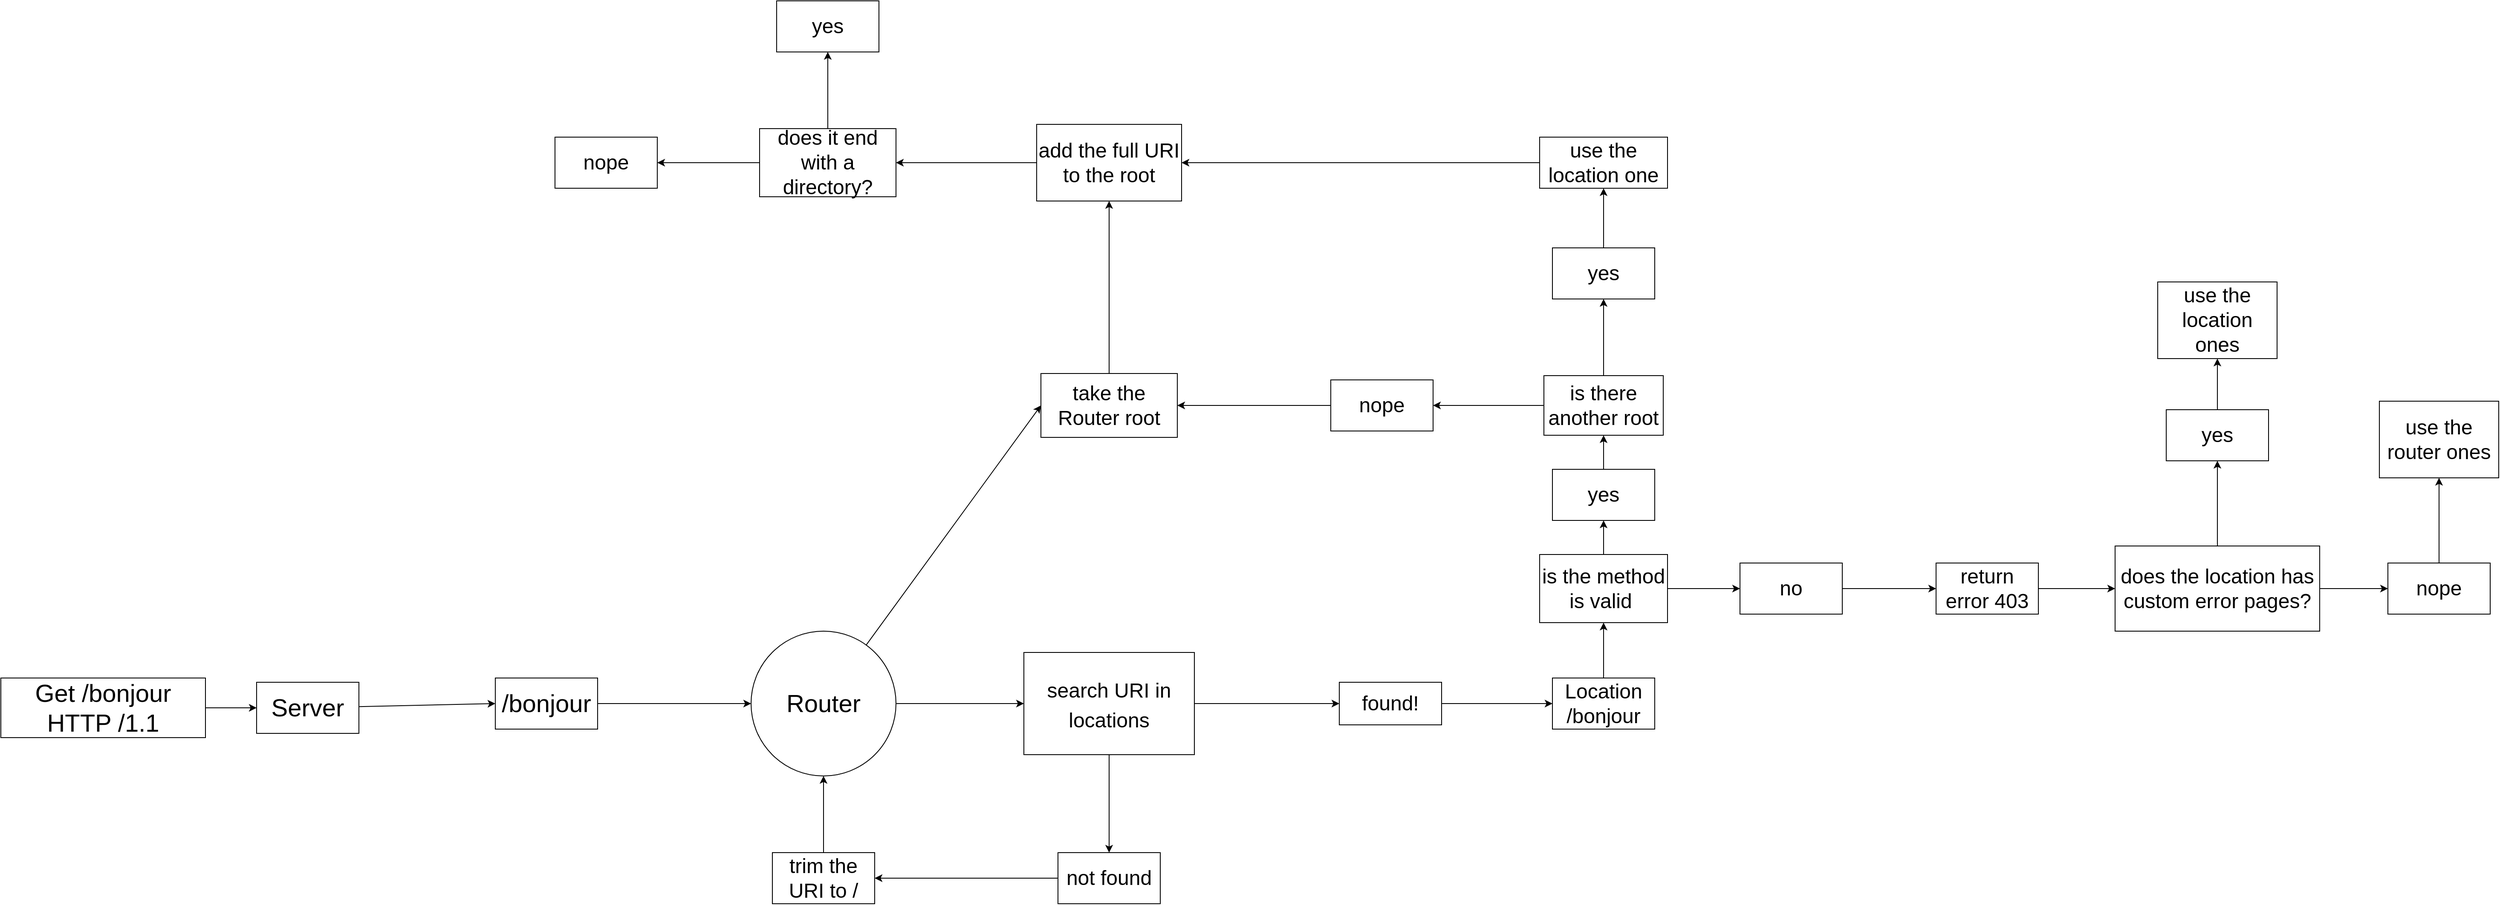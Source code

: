 <mxfile>
    <diagram id="DKuZG6ESW7scDJW9Ac7R" name="Page-1">
        <mxGraphModel dx="12129" dy="1156" grid="1" gridSize="10" guides="1" tooltips="1" connect="1" arrows="1" fold="1" page="1" pageScale="1" pageWidth="10000" pageHeight="10000" math="0" shadow="0">
            <root>
                <mxCell id="0"/>
                <mxCell id="1" parent="0"/>
                <mxCell id="11" style="edgeStyle=none;html=1;fontSize=29;" edge="1" parent="1" source="2" target="10">
                    <mxGeometry relative="1" as="geometry"/>
                </mxCell>
                <mxCell id="28" style="edgeStyle=none;html=1;entryX=0;entryY=0.5;entryDx=0;entryDy=0;fontSize=24;" edge="1" parent="1" source="2" target="25">
                    <mxGeometry relative="1" as="geometry"/>
                </mxCell>
                <mxCell id="2" value="&lt;font style=&quot;font-size: 29px;&quot;&gt;Router&lt;/font&gt;" style="ellipse;whiteSpace=wrap;html=1;" vertex="1" parent="1">
                    <mxGeometry x="860" y="840" width="170" height="170" as="geometry"/>
                </mxCell>
                <mxCell id="8" style="edgeStyle=none;html=1;entryX=0;entryY=0.5;entryDx=0;entryDy=0;fontSize=29;" edge="1" parent="1" source="3" target="7">
                    <mxGeometry relative="1" as="geometry"/>
                </mxCell>
                <mxCell id="3" value="Server" style="whiteSpace=wrap;html=1;fontSize=29;" vertex="1" parent="1">
                    <mxGeometry x="280" y="900" width="120" height="60" as="geometry"/>
                </mxCell>
                <mxCell id="6" style="edgeStyle=none;html=1;entryX=0;entryY=0.5;entryDx=0;entryDy=0;fontSize=29;" edge="1" parent="1" source="5" target="3">
                    <mxGeometry relative="1" as="geometry"/>
                </mxCell>
                <mxCell id="5" value="Get /bonjour HTTP /1.1" style="whiteSpace=wrap;html=1;fontSize=29;" vertex="1" parent="1">
                    <mxGeometry x="-20" y="895" width="240" height="70" as="geometry"/>
                </mxCell>
                <mxCell id="9" style="edgeStyle=none;html=1;entryX=0;entryY=0.5;entryDx=0;entryDy=0;fontSize=29;" edge="1" parent="1" source="7" target="2">
                    <mxGeometry relative="1" as="geometry"/>
                </mxCell>
                <mxCell id="7" value="/bonjour" style="whiteSpace=wrap;html=1;fontSize=29;" vertex="1" parent="1">
                    <mxGeometry x="560" y="895" width="120" height="60" as="geometry"/>
                </mxCell>
                <mxCell id="13" style="edgeStyle=none;html=1;entryX=0;entryY=0.5;entryDx=0;entryDy=0;fontSize=24;" edge="1" parent="1" source="10" target="12">
                    <mxGeometry relative="1" as="geometry"/>
                </mxCell>
                <mxCell id="32" style="edgeStyle=none;html=1;fontSize=24;" edge="1" parent="1" source="10" target="29">
                    <mxGeometry relative="1" as="geometry"/>
                </mxCell>
                <mxCell id="10" value="&lt;font style=&quot;font-size: 24px;&quot;&gt;search URI in locations&lt;br&gt;&lt;/font&gt;" style="whiteSpace=wrap;html=1;fontSize=29;" vertex="1" parent="1">
                    <mxGeometry x="1180" y="865" width="200" height="120" as="geometry"/>
                </mxCell>
                <mxCell id="15" style="edgeStyle=none;html=1;fontSize=24;" edge="1" parent="1" source="12" target="14">
                    <mxGeometry relative="1" as="geometry"/>
                </mxCell>
                <mxCell id="12" value="found!" style="whiteSpace=wrap;html=1;fontSize=24;" vertex="1" parent="1">
                    <mxGeometry x="1550" y="900" width="120" height="50" as="geometry"/>
                </mxCell>
                <mxCell id="38" style="edgeStyle=none;html=1;entryX=0.5;entryY=1;entryDx=0;entryDy=0;fontSize=24;" edge="1" parent="1" source="14" target="37">
                    <mxGeometry relative="1" as="geometry"/>
                </mxCell>
                <mxCell id="14" value="Location /bonjour" style="whiteSpace=wrap;html=1;fontSize=24;" vertex="1" parent="1">
                    <mxGeometry x="1800" y="895" width="120" height="60" as="geometry"/>
                </mxCell>
                <mxCell id="19" style="edgeStyle=none;html=1;entryX=0.5;entryY=1;entryDx=0;entryDy=0;fontSize=24;" edge="1" parent="1" source="16" target="18">
                    <mxGeometry relative="1" as="geometry"/>
                </mxCell>
                <mxCell id="24" style="edgeStyle=none;html=1;entryX=1;entryY=0.5;entryDx=0;entryDy=0;fontSize=24;" edge="1" parent="1" source="16" target="23">
                    <mxGeometry relative="1" as="geometry"/>
                </mxCell>
                <mxCell id="16" value="is there another root" style="whiteSpace=wrap;html=1;fontSize=24;" vertex="1" parent="1">
                    <mxGeometry x="1790" y="540" width="140" height="70" as="geometry"/>
                </mxCell>
                <mxCell id="22" style="edgeStyle=none;html=1;entryX=0.5;entryY=1;entryDx=0;entryDy=0;fontSize=24;" edge="1" parent="1" source="18" target="21">
                    <mxGeometry relative="1" as="geometry"/>
                </mxCell>
                <mxCell id="18" value="yes" style="whiteSpace=wrap;html=1;fontSize=24;" vertex="1" parent="1">
                    <mxGeometry x="1800" y="390" width="120" height="60" as="geometry"/>
                </mxCell>
                <mxCell id="62" style="edgeStyle=none;html=1;entryX=1;entryY=0.5;entryDx=0;entryDy=0;fontSize=24;" edge="1" parent="1" source="21" target="61">
                    <mxGeometry relative="1" as="geometry"/>
                </mxCell>
                <mxCell id="21" value="use the location one" style="whiteSpace=wrap;html=1;fontSize=24;" vertex="1" parent="1">
                    <mxGeometry x="1785" y="260" width="150" height="60" as="geometry"/>
                </mxCell>
                <mxCell id="26" style="edgeStyle=none;html=1;entryX=1;entryY=0.5;entryDx=0;entryDy=0;fontSize=24;" edge="1" parent="1" source="23" target="25">
                    <mxGeometry relative="1" as="geometry"/>
                </mxCell>
                <mxCell id="23" value="nope" style="whiteSpace=wrap;html=1;fontSize=24;" vertex="1" parent="1">
                    <mxGeometry x="1540" y="545" width="120" height="60" as="geometry"/>
                </mxCell>
                <mxCell id="63" style="edgeStyle=none;html=1;entryX=0.5;entryY=1;entryDx=0;entryDy=0;fontSize=24;" edge="1" parent="1" source="25" target="61">
                    <mxGeometry relative="1" as="geometry"/>
                </mxCell>
                <mxCell id="25" value="take the Router root" style="whiteSpace=wrap;html=1;fontSize=24;" vertex="1" parent="1">
                    <mxGeometry x="1200" y="537.5" width="160" height="75" as="geometry"/>
                </mxCell>
                <mxCell id="35" style="edgeStyle=none;html=1;entryX=1;entryY=0.5;entryDx=0;entryDy=0;fontSize=24;" edge="1" parent="1" source="29" target="34">
                    <mxGeometry relative="1" as="geometry"/>
                </mxCell>
                <mxCell id="29" value="not found" style="whiteSpace=wrap;html=1;fontSize=24;" vertex="1" parent="1">
                    <mxGeometry x="1220" y="1100" width="120" height="60" as="geometry"/>
                </mxCell>
                <mxCell id="36" style="edgeStyle=none;html=1;entryX=0.5;entryY=1;entryDx=0;entryDy=0;fontSize=24;" edge="1" parent="1" source="34" target="2">
                    <mxGeometry relative="1" as="geometry"/>
                </mxCell>
                <mxCell id="34" value="trim the URI to /" style="whiteSpace=wrap;html=1;fontSize=24;" vertex="1" parent="1">
                    <mxGeometry x="885" y="1100" width="120" height="60" as="geometry"/>
                </mxCell>
                <mxCell id="41" style="edgeStyle=none;html=1;entryX=0.5;entryY=1;entryDx=0;entryDy=0;fontSize=24;" edge="1" parent="1" source="37" target="40">
                    <mxGeometry relative="1" as="geometry"/>
                </mxCell>
                <mxCell id="44" style="edgeStyle=none;html=1;fontSize=24;" edge="1" parent="1" source="37" target="43">
                    <mxGeometry relative="1" as="geometry"/>
                </mxCell>
                <mxCell id="37" value="is the method is valid&amp;nbsp;" style="whiteSpace=wrap;html=1;fontSize=24;" vertex="1" parent="1">
                    <mxGeometry x="1785" y="750" width="150" height="80" as="geometry"/>
                </mxCell>
                <mxCell id="42" style="edgeStyle=none;html=1;entryX=0.5;entryY=1;entryDx=0;entryDy=0;fontSize=24;" edge="1" parent="1" source="40" target="16">
                    <mxGeometry relative="1" as="geometry"/>
                </mxCell>
                <mxCell id="40" value="yes" style="whiteSpace=wrap;html=1;fontSize=24;" vertex="1" parent="1">
                    <mxGeometry x="1800" y="650" width="120" height="60" as="geometry"/>
                </mxCell>
                <mxCell id="46" style="edgeStyle=none;html=1;fontSize=24;" edge="1" parent="1" source="43" target="45">
                    <mxGeometry relative="1" as="geometry"/>
                </mxCell>
                <mxCell id="43" value="no" style="whiteSpace=wrap;html=1;fontSize=24;" vertex="1" parent="1">
                    <mxGeometry x="2020" y="760" width="120" height="60" as="geometry"/>
                </mxCell>
                <mxCell id="49" style="edgeStyle=none;html=1;fontSize=24;" edge="1" parent="1" source="45" target="48">
                    <mxGeometry relative="1" as="geometry"/>
                </mxCell>
                <mxCell id="45" value="return error 403" style="whiteSpace=wrap;html=1;fontSize=24;" vertex="1" parent="1">
                    <mxGeometry x="2250" y="760" width="120" height="60" as="geometry"/>
                </mxCell>
                <mxCell id="52" style="edgeStyle=none;html=1;entryX=0.5;entryY=1;entryDx=0;entryDy=0;fontSize=24;" edge="1" parent="1" source="48" target="51">
                    <mxGeometry relative="1" as="geometry"/>
                </mxCell>
                <mxCell id="57" style="edgeStyle=none;html=1;fontSize=24;" edge="1" parent="1" source="48" target="56">
                    <mxGeometry relative="1" as="geometry"/>
                </mxCell>
                <mxCell id="48" value="does the location has custom error pages?" style="whiteSpace=wrap;html=1;fontSize=24;" vertex="1" parent="1">
                    <mxGeometry x="2460" y="740" width="240" height="100" as="geometry"/>
                </mxCell>
                <mxCell id="55" style="edgeStyle=none;html=1;entryX=0.5;entryY=1;entryDx=0;entryDy=0;fontSize=24;" edge="1" parent="1" source="51" target="54">
                    <mxGeometry relative="1" as="geometry"/>
                </mxCell>
                <mxCell id="51" value="yes" style="whiteSpace=wrap;html=1;fontSize=24;" vertex="1" parent="1">
                    <mxGeometry x="2520" y="580" width="120" height="60" as="geometry"/>
                </mxCell>
                <mxCell id="54" value="use the location ones" style="whiteSpace=wrap;html=1;fontSize=24;" vertex="1" parent="1">
                    <mxGeometry x="2510" y="430" width="140" height="90" as="geometry"/>
                </mxCell>
                <mxCell id="60" style="edgeStyle=none;html=1;entryX=0.5;entryY=1;entryDx=0;entryDy=0;fontSize=24;" edge="1" parent="1" source="56" target="59">
                    <mxGeometry relative="1" as="geometry"/>
                </mxCell>
                <mxCell id="56" value="nope" style="whiteSpace=wrap;html=1;fontSize=24;" vertex="1" parent="1">
                    <mxGeometry x="2780" y="760" width="120" height="60" as="geometry"/>
                </mxCell>
                <mxCell id="59" value="use the router ones" style="whiteSpace=wrap;html=1;fontSize=24;" vertex="1" parent="1">
                    <mxGeometry x="2770" y="570" width="140" height="90" as="geometry"/>
                </mxCell>
                <mxCell id="68" style="edgeStyle=none;html=1;entryX=1;entryY=0.5;entryDx=0;entryDy=0;fontSize=24;" edge="1" parent="1" source="61" target="67">
                    <mxGeometry relative="1" as="geometry"/>
                </mxCell>
                <mxCell id="61" value="add the full URI to the root" style="whiteSpace=wrap;html=1;fontSize=24;" vertex="1" parent="1">
                    <mxGeometry x="1195" y="245" width="170" height="90" as="geometry"/>
                </mxCell>
                <mxCell id="73" style="edgeStyle=none;html=1;entryX=1;entryY=0.5;entryDx=0;entryDy=0;fontSize=24;" edge="1" parent="1" source="67" target="72">
                    <mxGeometry relative="1" as="geometry"/>
                </mxCell>
                <mxCell id="74" style="edgeStyle=none;html=1;entryX=0.5;entryY=1;entryDx=0;entryDy=0;fontSize=24;" edge="1" parent="1" source="67" target="71">
                    <mxGeometry relative="1" as="geometry"/>
                </mxCell>
                <mxCell id="67" value="does it end with a directory?" style="whiteSpace=wrap;html=1;fontSize=24;" vertex="1" parent="1">
                    <mxGeometry x="870" y="250" width="160" height="80" as="geometry"/>
                </mxCell>
                <mxCell id="71" value="yes" style="whiteSpace=wrap;html=1;fontSize=24;" vertex="1" parent="1">
                    <mxGeometry x="890" y="100" width="120" height="60" as="geometry"/>
                </mxCell>
                <mxCell id="72" value="nope" style="whiteSpace=wrap;html=1;fontSize=24;" vertex="1" parent="1">
                    <mxGeometry x="630" y="260" width="120" height="60" as="geometry"/>
                </mxCell>
            </root>
        </mxGraphModel>
    </diagram>
</mxfile>